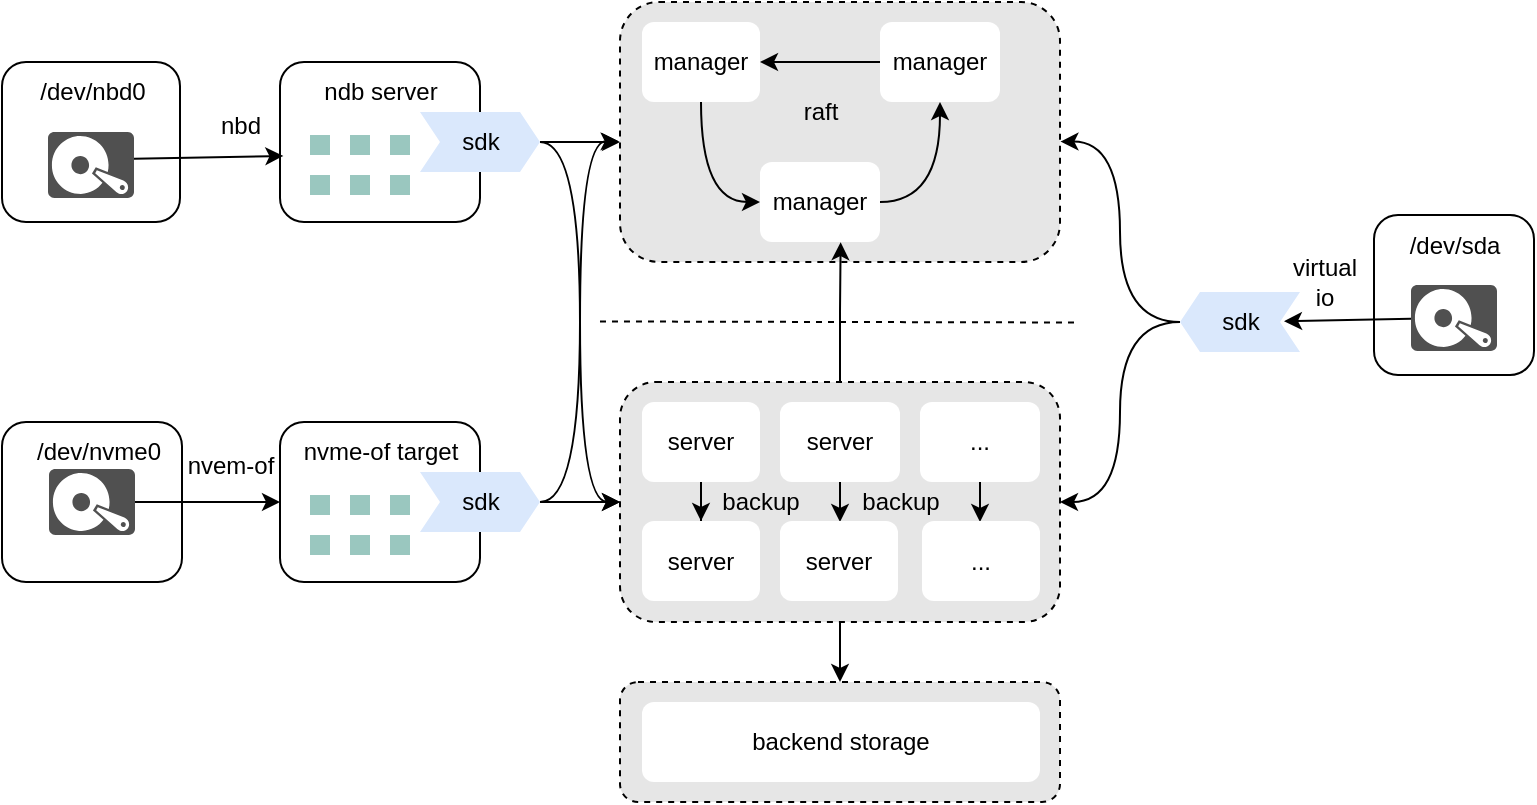 <mxfile version="24.2.2" type="github" pages="2">
  <diagram name="architecture" id="G6rXq8SEp3VB2jL0fzHg">
    <mxGraphModel dx="1152" dy="683" grid="1" gridSize="10" guides="1" tooltips="1" connect="1" arrows="1" fold="1" page="1" pageScale="1" pageWidth="827" pageHeight="1169" math="0" shadow="0">
      <root>
        <mxCell id="0" />
        <mxCell id="1" parent="0" />
        <mxCell id="K1fO6ozwuy26ze_5ahop-41" value="" style="rounded=1;whiteSpace=wrap;html=1;dashed=1;fillColor=#E6E6E6;" vertex="1" parent="1">
          <mxGeometry x="329" y="80" width="220" height="130" as="geometry" />
        </mxCell>
        <mxCell id="K1fO6ozwuy26ze_5ahop-40" style="edgeStyle=orthogonalEdgeStyle;rounded=0;orthogonalLoop=1;jettySize=auto;html=1;entryX=0.5;entryY=0;entryDx=0;entryDy=0;" edge="1" parent="1" source="K1fO6ozwuy26ze_5ahop-34" target="K1fO6ozwuy26ze_5ahop-38">
          <mxGeometry relative="1" as="geometry" />
        </mxCell>
        <mxCell id="K1fO6ozwuy26ze_5ahop-34" value="" style="rounded=1;whiteSpace=wrap;html=1;dashed=1;fillColor=#E6E6E6;" vertex="1" parent="1">
          <mxGeometry x="329" y="270" width="220" height="120" as="geometry" />
        </mxCell>
        <mxCell id="K1fO6ozwuy26ze_5ahop-3" value="" style="rounded=1;whiteSpace=wrap;html=1;" vertex="1" parent="1">
          <mxGeometry x="20" y="110" width="89" height="80" as="geometry" />
        </mxCell>
        <mxCell id="K1fO6ozwuy26ze_5ahop-2" value="" style="sketch=0;pointerEvents=1;shadow=0;dashed=0;html=1;strokeColor=none;fillColor=#505050;labelPosition=center;verticalLabelPosition=bottom;verticalAlign=top;outlineConnect=0;align=center;shape=mxgraph.office.devices.hard_disk;rotation=-90;" vertex="1" parent="1">
          <mxGeometry x="48" y="140" width="33" height="43" as="geometry" />
        </mxCell>
        <mxCell id="K1fO6ozwuy26ze_5ahop-4" value="/dev/nbd0" style="text;html=1;align=center;verticalAlign=middle;resizable=0;points=[];autosize=1;strokeColor=none;fillColor=none;" vertex="1" parent="1">
          <mxGeometry x="24.5" y="110" width="80" height="30" as="geometry" />
        </mxCell>
        <mxCell id="K1fO6ozwuy26ze_5ahop-5" value="" style="rounded=1;whiteSpace=wrap;html=1;" vertex="1" parent="1">
          <mxGeometry x="159" y="110" width="100" height="80" as="geometry" />
        </mxCell>
        <mxCell id="K1fO6ozwuy26ze_5ahop-7" value="ndb server" style="text;html=1;align=center;verticalAlign=middle;resizable=0;points=[];autosize=1;strokeColor=none;fillColor=none;" vertex="1" parent="1">
          <mxGeometry x="169" y="110" width="80" height="30" as="geometry" />
        </mxCell>
        <mxCell id="K1fO6ozwuy26ze_5ahop-8" value="" style="endArrow=classic;html=1;rounded=0;exitX=0.594;exitY=1;exitDx=0;exitDy=0;exitPerimeter=0;entryX=0.017;entryY=0.587;entryDx=0;entryDy=0;entryPerimeter=0;" edge="1" parent="1" source="K1fO6ozwuy26ze_5ahop-2" target="K1fO6ozwuy26ze_5ahop-5">
          <mxGeometry width="50" height="50" relative="1" as="geometry">
            <mxPoint x="279" y="310" as="sourcePoint" />
            <mxPoint x="329" y="260" as="targetPoint" />
          </mxGeometry>
        </mxCell>
        <mxCell id="K1fO6ozwuy26ze_5ahop-9" value="" style="rounded=0;whiteSpace=wrap;html=1;strokeColor=none;fillColor=#9AC7BF;" vertex="1" parent="1">
          <mxGeometry x="174" y="146.5" width="10" height="10" as="geometry" />
        </mxCell>
        <mxCell id="K1fO6ozwuy26ze_5ahop-10" value="" style="rounded=0;whiteSpace=wrap;html=1;strokeColor=none;fillColor=#9AC7BF;" vertex="1" parent="1">
          <mxGeometry x="194" y="146.5" width="10" height="10" as="geometry" />
        </mxCell>
        <mxCell id="K1fO6ozwuy26ze_5ahop-11" value="" style="rounded=0;whiteSpace=wrap;html=1;strokeColor=none;fillColor=#9AC7BF;" vertex="1" parent="1">
          <mxGeometry x="214" y="146.5" width="10" height="10" as="geometry" />
        </mxCell>
        <mxCell id="K1fO6ozwuy26ze_5ahop-12" value="" style="rounded=0;whiteSpace=wrap;html=1;strokeColor=none;fillColor=#9AC7BF;" vertex="1" parent="1">
          <mxGeometry x="214" y="166.5" width="10" height="10" as="geometry" />
        </mxCell>
        <mxCell id="K1fO6ozwuy26ze_5ahop-13" value="" style="rounded=0;whiteSpace=wrap;html=1;strokeColor=none;fillColor=#9AC7BF;" vertex="1" parent="1">
          <mxGeometry x="174" y="166.5" width="10" height="10" as="geometry" />
        </mxCell>
        <mxCell id="K1fO6ozwuy26ze_5ahop-14" value="" style="rounded=0;whiteSpace=wrap;html=1;strokeColor=none;fillColor=#9AC7BF;" vertex="1" parent="1">
          <mxGeometry x="194" y="166.5" width="10" height="10" as="geometry" />
        </mxCell>
        <mxCell id="K1fO6ozwuy26ze_5ahop-36" style="edgeStyle=orthogonalEdgeStyle;rounded=0;orthogonalLoop=1;jettySize=auto;html=1;curved=1;" edge="1" parent="1" source="K1fO6ozwuy26ze_5ahop-16">
          <mxGeometry relative="1" as="geometry">
            <mxPoint x="329" y="150" as="targetPoint" />
          </mxGeometry>
        </mxCell>
        <mxCell id="K1fO6ozwuy26ze_5ahop-37" style="edgeStyle=orthogonalEdgeStyle;rounded=0;orthogonalLoop=1;jettySize=auto;html=1;curved=1;entryX=0;entryY=0.5;entryDx=0;entryDy=0;" edge="1" parent="1" source="K1fO6ozwuy26ze_5ahop-16" target="K1fO6ozwuy26ze_5ahop-34">
          <mxGeometry relative="1" as="geometry">
            <mxPoint x="329" y="300" as="targetPoint" />
          </mxGeometry>
        </mxCell>
        <mxCell id="K1fO6ozwuy26ze_5ahop-16" value="" style="shape=step;perimeter=stepPerimeter;whiteSpace=wrap;html=1;fixedSize=1;size=10;fillColor=#dae8fc;strokeColor=none;" vertex="1" parent="1">
          <mxGeometry x="229" y="135" width="60" height="30" as="geometry" />
        </mxCell>
        <mxCell id="K1fO6ozwuy26ze_5ahop-17" value="" style="endArrow=none;dashed=1;html=1;rounded=0;" edge="1" parent="1">
          <mxGeometry width="50" height="50" relative="1" as="geometry">
            <mxPoint x="319" y="239.73" as="sourcePoint" />
            <mxPoint x="559" y="240.26" as="targetPoint" />
          </mxGeometry>
        </mxCell>
        <mxCell id="K1fO6ozwuy26ze_5ahop-22" style="edgeStyle=orthogonalEdgeStyle;rounded=0;orthogonalLoop=1;jettySize=auto;html=1;entryX=0;entryY=0.5;entryDx=0;entryDy=0;curved=1;" edge="1" parent="1" source="K1fO6ozwuy26ze_5ahop-18" target="K1fO6ozwuy26ze_5ahop-20">
          <mxGeometry relative="1" as="geometry" />
        </mxCell>
        <mxCell id="K1fO6ozwuy26ze_5ahop-18" value="manager" style="rounded=1;whiteSpace=wrap;html=1;strokeColor=none;" vertex="1" parent="1">
          <mxGeometry x="340" y="90" width="59" height="40" as="geometry" />
        </mxCell>
        <mxCell id="K1fO6ozwuy26ze_5ahop-24" style="edgeStyle=orthogonalEdgeStyle;rounded=0;orthogonalLoop=1;jettySize=auto;html=1;" edge="1" parent="1" source="K1fO6ozwuy26ze_5ahop-19" target="K1fO6ozwuy26ze_5ahop-18">
          <mxGeometry relative="1" as="geometry" />
        </mxCell>
        <mxCell id="K1fO6ozwuy26ze_5ahop-19" value="manager" style="rounded=1;whiteSpace=wrap;html=1;strokeColor=none;" vertex="1" parent="1">
          <mxGeometry x="459" y="90" width="60" height="40" as="geometry" />
        </mxCell>
        <mxCell id="K1fO6ozwuy26ze_5ahop-23" style="edgeStyle=orthogonalEdgeStyle;rounded=0;orthogonalLoop=1;jettySize=auto;html=1;entryX=0.5;entryY=1;entryDx=0;entryDy=0;exitX=1;exitY=0.5;exitDx=0;exitDy=0;curved=1;" edge="1" parent="1" source="K1fO6ozwuy26ze_5ahop-20" target="K1fO6ozwuy26ze_5ahop-19">
          <mxGeometry relative="1" as="geometry" />
        </mxCell>
        <mxCell id="K1fO6ozwuy26ze_5ahop-20" value="manager" style="rounded=1;whiteSpace=wrap;html=1;strokeColor=none;" vertex="1" parent="1">
          <mxGeometry x="399" y="160" width="60" height="40" as="geometry" />
        </mxCell>
        <mxCell id="K1fO6ozwuy26ze_5ahop-25" value="r&lt;span style=&quot;background-color: initial;&quot;&gt;aft&lt;/span&gt;" style="text;html=1;align=center;verticalAlign=middle;resizable=0;points=[];autosize=1;strokeColor=none;fillColor=none;" vertex="1" parent="1">
          <mxGeometry x="409" y="120" width="40" height="30" as="geometry" />
        </mxCell>
        <mxCell id="I8qOAYuiKmR_nBRhgBE3-2" value="" style="edgeStyle=orthogonalEdgeStyle;rounded=0;orthogonalLoop=1;jettySize=auto;html=1;" edge="1" parent="1" source="K1fO6ozwuy26ze_5ahop-27" target="I8qOAYuiKmR_nBRhgBE3-1">
          <mxGeometry relative="1" as="geometry" />
        </mxCell>
        <mxCell id="K1fO6ozwuy26ze_5ahop-27" value="server" style="rounded=1;whiteSpace=wrap;html=1;strokeColor=none;" vertex="1" parent="1">
          <mxGeometry x="340" y="280" width="59" height="40" as="geometry" />
        </mxCell>
        <mxCell id="I8qOAYuiKmR_nBRhgBE3-5" value="" style="edgeStyle=orthogonalEdgeStyle;rounded=0;orthogonalLoop=1;jettySize=auto;html=1;" edge="1" parent="1" source="K1fO6ozwuy26ze_5ahop-31" target="I8qOAYuiKmR_nBRhgBE3-4">
          <mxGeometry relative="1" as="geometry" />
        </mxCell>
        <mxCell id="K1fO6ozwuy26ze_5ahop-31" value="server" style="rounded=1;whiteSpace=wrap;html=1;strokeColor=none;" vertex="1" parent="1">
          <mxGeometry x="409" y="280" width="60" height="40" as="geometry" />
        </mxCell>
        <mxCell id="I8qOAYuiKmR_nBRhgBE3-7" value="" style="edgeStyle=orthogonalEdgeStyle;rounded=0;orthogonalLoop=1;jettySize=auto;html=1;" edge="1" parent="1" source="K1fO6ozwuy26ze_5ahop-33" target="I8qOAYuiKmR_nBRhgBE3-6">
          <mxGeometry relative="1" as="geometry" />
        </mxCell>
        <mxCell id="K1fO6ozwuy26ze_5ahop-33" value="..." style="rounded=1;whiteSpace=wrap;html=1;strokeColor=none;" vertex="1" parent="1">
          <mxGeometry x="479" y="280" width="60" height="40" as="geometry" />
        </mxCell>
        <mxCell id="K1fO6ozwuy26ze_5ahop-35" style="edgeStyle=orthogonalEdgeStyle;rounded=0;orthogonalLoop=1;jettySize=auto;html=1;entryX=0.672;entryY=1.002;entryDx=0;entryDy=0;entryPerimeter=0;" edge="1" parent="1" source="K1fO6ozwuy26ze_5ahop-34" target="K1fO6ozwuy26ze_5ahop-20">
          <mxGeometry relative="1" as="geometry" />
        </mxCell>
        <mxCell id="K1fO6ozwuy26ze_5ahop-38" value="" style="rounded=1;whiteSpace=wrap;html=1;dashed=1;fillColor=#E6E6E6;" vertex="1" parent="1">
          <mxGeometry x="329" y="420" width="220" height="60" as="geometry" />
        </mxCell>
        <mxCell id="K1fO6ozwuy26ze_5ahop-39" value="backend storage" style="rounded=1;whiteSpace=wrap;html=1;strokeColor=none;" vertex="1" parent="1">
          <mxGeometry x="340" y="430" width="199" height="40" as="geometry" />
        </mxCell>
        <mxCell id="K1fO6ozwuy26ze_5ahop-42" value="" style="rounded=1;whiteSpace=wrap;html=1;" vertex="1" parent="1">
          <mxGeometry x="706" y="186.5" width="80" height="80" as="geometry" />
        </mxCell>
        <mxCell id="K1fO6ozwuy26ze_5ahop-43" value="/dev/sda" style="text;html=1;align=center;verticalAlign=middle;resizable=0;points=[];autosize=1;strokeColor=none;fillColor=none;" vertex="1" parent="1">
          <mxGeometry x="711" y="186.5" width="70" height="30" as="geometry" />
        </mxCell>
        <mxCell id="K1fO6ozwuy26ze_5ahop-49" style="edgeStyle=orthogonalEdgeStyle;rounded=0;orthogonalLoop=1;jettySize=auto;html=1;entryX=1;entryY=0.5;entryDx=0;entryDy=0;curved=1;" edge="1" parent="1" source="K1fO6ozwuy26ze_5ahop-45" target="K1fO6ozwuy26ze_5ahop-34">
          <mxGeometry relative="1" as="geometry" />
        </mxCell>
        <mxCell id="K1fO6ozwuy26ze_5ahop-45" value="" style="shape=step;perimeter=stepPerimeter;whiteSpace=wrap;html=1;fixedSize=1;size=10;fillColor=#dae8fc;strokeColor=none;rotation=-180;" vertex="1" parent="1">
          <mxGeometry x="609" y="225" width="60" height="30" as="geometry" />
        </mxCell>
        <mxCell id="K1fO6ozwuy26ze_5ahop-47" style="edgeStyle=orthogonalEdgeStyle;rounded=0;orthogonalLoop=1;jettySize=auto;html=1;entryX=1.001;entryY=0.537;entryDx=0;entryDy=0;curved=1;exitX=1;exitY=0.5;exitDx=0;exitDy=0;entryPerimeter=0;" edge="1" parent="1" source="K1fO6ozwuy26ze_5ahop-45" target="K1fO6ozwuy26ze_5ahop-41">
          <mxGeometry relative="1" as="geometry" />
        </mxCell>
        <mxCell id="K1fO6ozwuy26ze_5ahop-46" value="virtual&lt;div&gt;io&lt;/div&gt;" style="text;html=1;align=center;verticalAlign=middle;resizable=0;points=[];autosize=1;strokeColor=none;fillColor=none;" vertex="1" parent="1">
          <mxGeometry x="651" y="200" width="60" height="40" as="geometry" />
        </mxCell>
        <mxCell id="K1fO6ozwuy26ze_5ahop-50" value="sdk" style="text;html=1;align=center;verticalAlign=middle;resizable=0;points=[];autosize=1;strokeColor=none;fillColor=none;" vertex="1" parent="1">
          <mxGeometry x="619" y="225" width="40" height="30" as="geometry" />
        </mxCell>
        <mxCell id="K1fO6ozwuy26ze_5ahop-51" value="sdk" style="text;html=1;align=center;verticalAlign=middle;resizable=0;points=[];autosize=1;strokeColor=none;fillColor=none;" vertex="1" parent="1">
          <mxGeometry x="239" y="135" width="40" height="30" as="geometry" />
        </mxCell>
        <mxCell id="K1fO6ozwuy26ze_5ahop-52" value="nbd" style="text;html=1;align=center;verticalAlign=middle;resizable=0;points=[];autosize=1;strokeColor=none;fillColor=none;" vertex="1" parent="1">
          <mxGeometry x="119" y="126.5" width="40" height="30" as="geometry" />
        </mxCell>
        <mxCell id="K1fO6ozwuy26ze_5ahop-53" value="" style="sketch=0;pointerEvents=1;shadow=0;dashed=0;html=1;strokeColor=none;fillColor=#505050;labelPosition=center;verticalLabelPosition=bottom;verticalAlign=top;outlineConnect=0;align=center;shape=mxgraph.office.devices.hard_disk;rotation=-90;" vertex="1" parent="1">
          <mxGeometry x="729.5" y="216.5" width="33" height="43" as="geometry" />
        </mxCell>
        <mxCell id="K1fO6ozwuy26ze_5ahop-54" value="" style="endArrow=classic;html=1;rounded=0;entryX=1.05;entryY=0.488;entryDx=0;entryDy=0;entryPerimeter=0;" edge="1" parent="1" source="K1fO6ozwuy26ze_5ahop-53" target="K1fO6ozwuy26ze_5ahop-50">
          <mxGeometry width="50" height="50" relative="1" as="geometry">
            <mxPoint x="349" y="290" as="sourcePoint" />
            <mxPoint x="399" y="240" as="targetPoint" />
          </mxGeometry>
        </mxCell>
        <mxCell id="K1fO6ozwuy26ze_5ahop-58" value="" style="rounded=1;whiteSpace=wrap;html=1;" vertex="1" parent="1">
          <mxGeometry x="159" y="290" width="100" height="80" as="geometry" />
        </mxCell>
        <mxCell id="K1fO6ozwuy26ze_5ahop-59" value="nvme-of target" style="text;html=1;align=center;verticalAlign=middle;resizable=0;points=[];autosize=1;strokeColor=none;fillColor=none;" vertex="1" parent="1">
          <mxGeometry x="159" y="290" width="100" height="30" as="geometry" />
        </mxCell>
        <mxCell id="K1fO6ozwuy26ze_5ahop-61" value="" style="rounded=0;whiteSpace=wrap;html=1;strokeColor=none;fillColor=#9AC7BF;" vertex="1" parent="1">
          <mxGeometry x="174" y="326.5" width="10" height="10" as="geometry" />
        </mxCell>
        <mxCell id="K1fO6ozwuy26ze_5ahop-62" value="" style="rounded=0;whiteSpace=wrap;html=1;strokeColor=none;fillColor=#9AC7BF;" vertex="1" parent="1">
          <mxGeometry x="194" y="326.5" width="10" height="10" as="geometry" />
        </mxCell>
        <mxCell id="K1fO6ozwuy26ze_5ahop-63" value="" style="rounded=0;whiteSpace=wrap;html=1;strokeColor=none;fillColor=#9AC7BF;" vertex="1" parent="1">
          <mxGeometry x="214" y="326.5" width="10" height="10" as="geometry" />
        </mxCell>
        <mxCell id="K1fO6ozwuy26ze_5ahop-64" value="" style="rounded=0;whiteSpace=wrap;html=1;strokeColor=none;fillColor=#9AC7BF;" vertex="1" parent="1">
          <mxGeometry x="214" y="346.5" width="10" height="10" as="geometry" />
        </mxCell>
        <mxCell id="K1fO6ozwuy26ze_5ahop-65" value="" style="rounded=0;whiteSpace=wrap;html=1;strokeColor=none;fillColor=#9AC7BF;" vertex="1" parent="1">
          <mxGeometry x="174" y="346.5" width="10" height="10" as="geometry" />
        </mxCell>
        <mxCell id="K1fO6ozwuy26ze_5ahop-66" value="" style="rounded=0;whiteSpace=wrap;html=1;strokeColor=none;fillColor=#9AC7BF;" vertex="1" parent="1">
          <mxGeometry x="194" y="346.5" width="10" height="10" as="geometry" />
        </mxCell>
        <mxCell id="K1fO6ozwuy26ze_5ahop-70" value="" style="edgeStyle=orthogonalEdgeStyle;rounded=0;orthogonalLoop=1;jettySize=auto;html=1;entryX=0;entryY=0.5;entryDx=0;entryDy=0;curved=1;" edge="1" parent="1" source="K1fO6ozwuy26ze_5ahop-67" target="K1fO6ozwuy26ze_5ahop-34">
          <mxGeometry relative="1" as="geometry">
            <mxPoint x="329" y="300" as="targetPoint" />
          </mxGeometry>
        </mxCell>
        <mxCell id="K1fO6ozwuy26ze_5ahop-71" style="edgeStyle=orthogonalEdgeStyle;rounded=0;orthogonalLoop=1;jettySize=auto;html=1;entryX=-0.003;entryY=0.536;entryDx=0;entryDy=0;curved=1;entryPerimeter=0;" edge="1" parent="1" source="K1fO6ozwuy26ze_5ahop-67" target="K1fO6ozwuy26ze_5ahop-41">
          <mxGeometry relative="1" as="geometry" />
        </mxCell>
        <mxCell id="K1fO6ozwuy26ze_5ahop-67" value="" style="shape=step;perimeter=stepPerimeter;whiteSpace=wrap;html=1;fixedSize=1;size=10;fillColor=#dae8fc;strokeColor=none;" vertex="1" parent="1">
          <mxGeometry x="229" y="315" width="60" height="30" as="geometry" />
        </mxCell>
        <mxCell id="K1fO6ozwuy26ze_5ahop-68" value="sdk" style="text;html=1;align=center;verticalAlign=middle;resizable=0;points=[];autosize=1;strokeColor=none;fillColor=none;" vertex="1" parent="1">
          <mxGeometry x="239" y="315" width="40" height="30" as="geometry" />
        </mxCell>
        <mxCell id="K1fO6ozwuy26ze_5ahop-69" value="nvem-of" style="text;html=1;align=center;verticalAlign=middle;resizable=0;points=[];autosize=1;strokeColor=none;fillColor=none;" vertex="1" parent="1">
          <mxGeometry x="99" y="296.5" width="70" height="30" as="geometry" />
        </mxCell>
        <mxCell id="I8qOAYuiKmR_nBRhgBE3-1" value="server" style="rounded=1;whiteSpace=wrap;html=1;strokeColor=none;" vertex="1" parent="1">
          <mxGeometry x="340" y="339.5" width="59" height="40" as="geometry" />
        </mxCell>
        <mxCell id="I8qOAYuiKmR_nBRhgBE3-3" value="backup" style="text;html=1;align=center;verticalAlign=middle;resizable=0;points=[];autosize=1;strokeColor=none;fillColor=none;" vertex="1" parent="1">
          <mxGeometry x="369" y="315" width="60" height="30" as="geometry" />
        </mxCell>
        <mxCell id="I8qOAYuiKmR_nBRhgBE3-4" value="server" style="rounded=1;whiteSpace=wrap;html=1;strokeColor=none;" vertex="1" parent="1">
          <mxGeometry x="409" y="339.5" width="59" height="40" as="geometry" />
        </mxCell>
        <mxCell id="I8qOAYuiKmR_nBRhgBE3-6" value="..." style="rounded=1;whiteSpace=wrap;html=1;strokeColor=none;" vertex="1" parent="1">
          <mxGeometry x="480" y="339.5" width="59" height="40" as="geometry" />
        </mxCell>
        <mxCell id="I8qOAYuiKmR_nBRhgBE3-8" value="backup" style="text;html=1;align=center;verticalAlign=middle;resizable=0;points=[];autosize=1;strokeColor=none;fillColor=none;" vertex="1" parent="1">
          <mxGeometry x="439" y="315" width="60" height="30" as="geometry" />
        </mxCell>
        <mxCell id="K1fO6ozwuy26ze_5ahop-55" value="" style="rounded=1;whiteSpace=wrap;html=1;" vertex="1" parent="1">
          <mxGeometry x="20" y="290" width="90" height="80" as="geometry" />
        </mxCell>
        <mxCell id="K1fO6ozwuy26ze_5ahop-56" value="" style="sketch=0;pointerEvents=1;shadow=0;dashed=0;html=1;strokeColor=none;fillColor=#505050;labelPosition=center;verticalLabelPosition=bottom;verticalAlign=top;outlineConnect=0;align=center;shape=mxgraph.office.devices.hard_disk;rotation=-90;" vertex="1" parent="1">
          <mxGeometry x="48.5" y="308.5" width="33" height="43" as="geometry" />
        </mxCell>
        <mxCell id="K1fO6ozwuy26ze_5ahop-57" value="/dev/nvme0" style="text;html=1;align=center;verticalAlign=middle;resizable=0;points=[];autosize=1;strokeColor=none;fillColor=none;" vertex="1" parent="1">
          <mxGeometry x="22.5" y="290" width="90" height="30" as="geometry" />
        </mxCell>
        <mxCell id="K1fO6ozwuy26ze_5ahop-60" value="" style="endArrow=classic;html=1;rounded=0;entryX=0;entryY=0.5;entryDx=0;entryDy=0;" edge="1" parent="1" source="K1fO6ozwuy26ze_5ahop-56" target="K1fO6ozwuy26ze_5ahop-58">
          <mxGeometry width="50" height="50" relative="1" as="geometry">
            <mxPoint x="279" y="490" as="sourcePoint" />
            <mxPoint x="329" y="440" as="targetPoint" />
          </mxGeometry>
        </mxCell>
      </root>
    </mxGraphModel>
  </diagram>
  <diagram id="tE7mWmeuSkUVtmBwzgNh" name="volume">
    <mxGraphModel dx="830" dy="492" grid="1" gridSize="10" guides="1" tooltips="1" connect="1" arrows="1" fold="1" page="1" pageScale="1" pageWidth="827" pageHeight="1169" math="0" shadow="0">
      <root>
        <mxCell id="0" />
        <mxCell id="1" parent="0" />
        <mxCell id="huRoCSBXAcXCNaEgDfnB-2" value="seg&lt;div&gt;64GiB&lt;/div&gt;" style="rounded=0;whiteSpace=wrap;html=1;" vertex="1" parent="1">
          <mxGeometry x="120" y="80" width="80" height="40" as="geometry" />
        </mxCell>
        <mxCell id="huRoCSBXAcXCNaEgDfnB-3" value="..." style="rounded=0;whiteSpace=wrap;html=1;" vertex="1" parent="1">
          <mxGeometry x="280" y="80" width="80" height="40" as="geometry" />
        </mxCell>
        <mxCell id="huRoCSBXAcXCNaEgDfnB-6" value="" style="rounded=0;whiteSpace=wrap;html=1;" vertex="1" parent="1">
          <mxGeometry x="200" y="80" width="80" height="40" as="geometry" />
        </mxCell>
        <mxCell id="huRoCSBXAcXCNaEgDfnB-7" value="volume: client stripe" style="text;html=1;align=center;verticalAlign=middle;resizable=0;points=[];autosize=1;strokeColor=none;fillColor=none;" vertex="1" parent="1">
          <mxGeometry x="120" y="50" width="130" height="30" as="geometry" />
        </mxCell>
        <mxCell id="huRoCSBXAcXCNaEgDfnB-9" value="block&lt;div&gt;64MiB&lt;/div&gt;" style="rounded=0;whiteSpace=wrap;html=1;" vertex="1" parent="1">
          <mxGeometry x="120" y="160" width="80" height="40" as="geometry" />
        </mxCell>
        <mxCell id="huRoCSBXAcXCNaEgDfnB-10" value="" style="rounded=0;whiteSpace=wrap;html=1;" vertex="1" parent="1">
          <mxGeometry x="200" y="160" width="80" height="40" as="geometry" />
        </mxCell>
        <mxCell id="huRoCSBXAcXCNaEgDfnB-11" value="..." style="rounded=0;whiteSpace=wrap;html=1;" vertex="1" parent="1">
          <mxGeometry x="280" y="160" width="80" height="40" as="geometry" />
        </mxCell>
        <mxCell id="huRoCSBXAcXCNaEgDfnB-12" value="" style="endArrow=none;html=1;rounded=0;entryX=0;entryY=1;entryDx=0;entryDy=0;exitX=0;exitY=0;exitDx=0;exitDy=0;dashed=1;" edge="1" parent="1" source="huRoCSBXAcXCNaEgDfnB-9" target="huRoCSBXAcXCNaEgDfnB-2">
          <mxGeometry width="50" height="50" relative="1" as="geometry">
            <mxPoint x="320" y="200" as="sourcePoint" />
            <mxPoint x="370" y="150" as="targetPoint" />
          </mxGeometry>
        </mxCell>
        <mxCell id="huRoCSBXAcXCNaEgDfnB-13" value="" style="endArrow=none;html=1;rounded=0;entryX=1;entryY=1;entryDx=0;entryDy=0;exitX=1;exitY=0;exitDx=0;exitDy=0;strokeColor=default;dashed=1;" edge="1" parent="1" source="huRoCSBXAcXCNaEgDfnB-11" target="huRoCSBXAcXCNaEgDfnB-2">
          <mxGeometry width="50" height="50" relative="1" as="geometry">
            <mxPoint x="320" y="200" as="sourcePoint" />
            <mxPoint x="370" y="150" as="targetPoint" />
          </mxGeometry>
        </mxCell>
      </root>
    </mxGraphModel>
  </diagram>
</mxfile>
